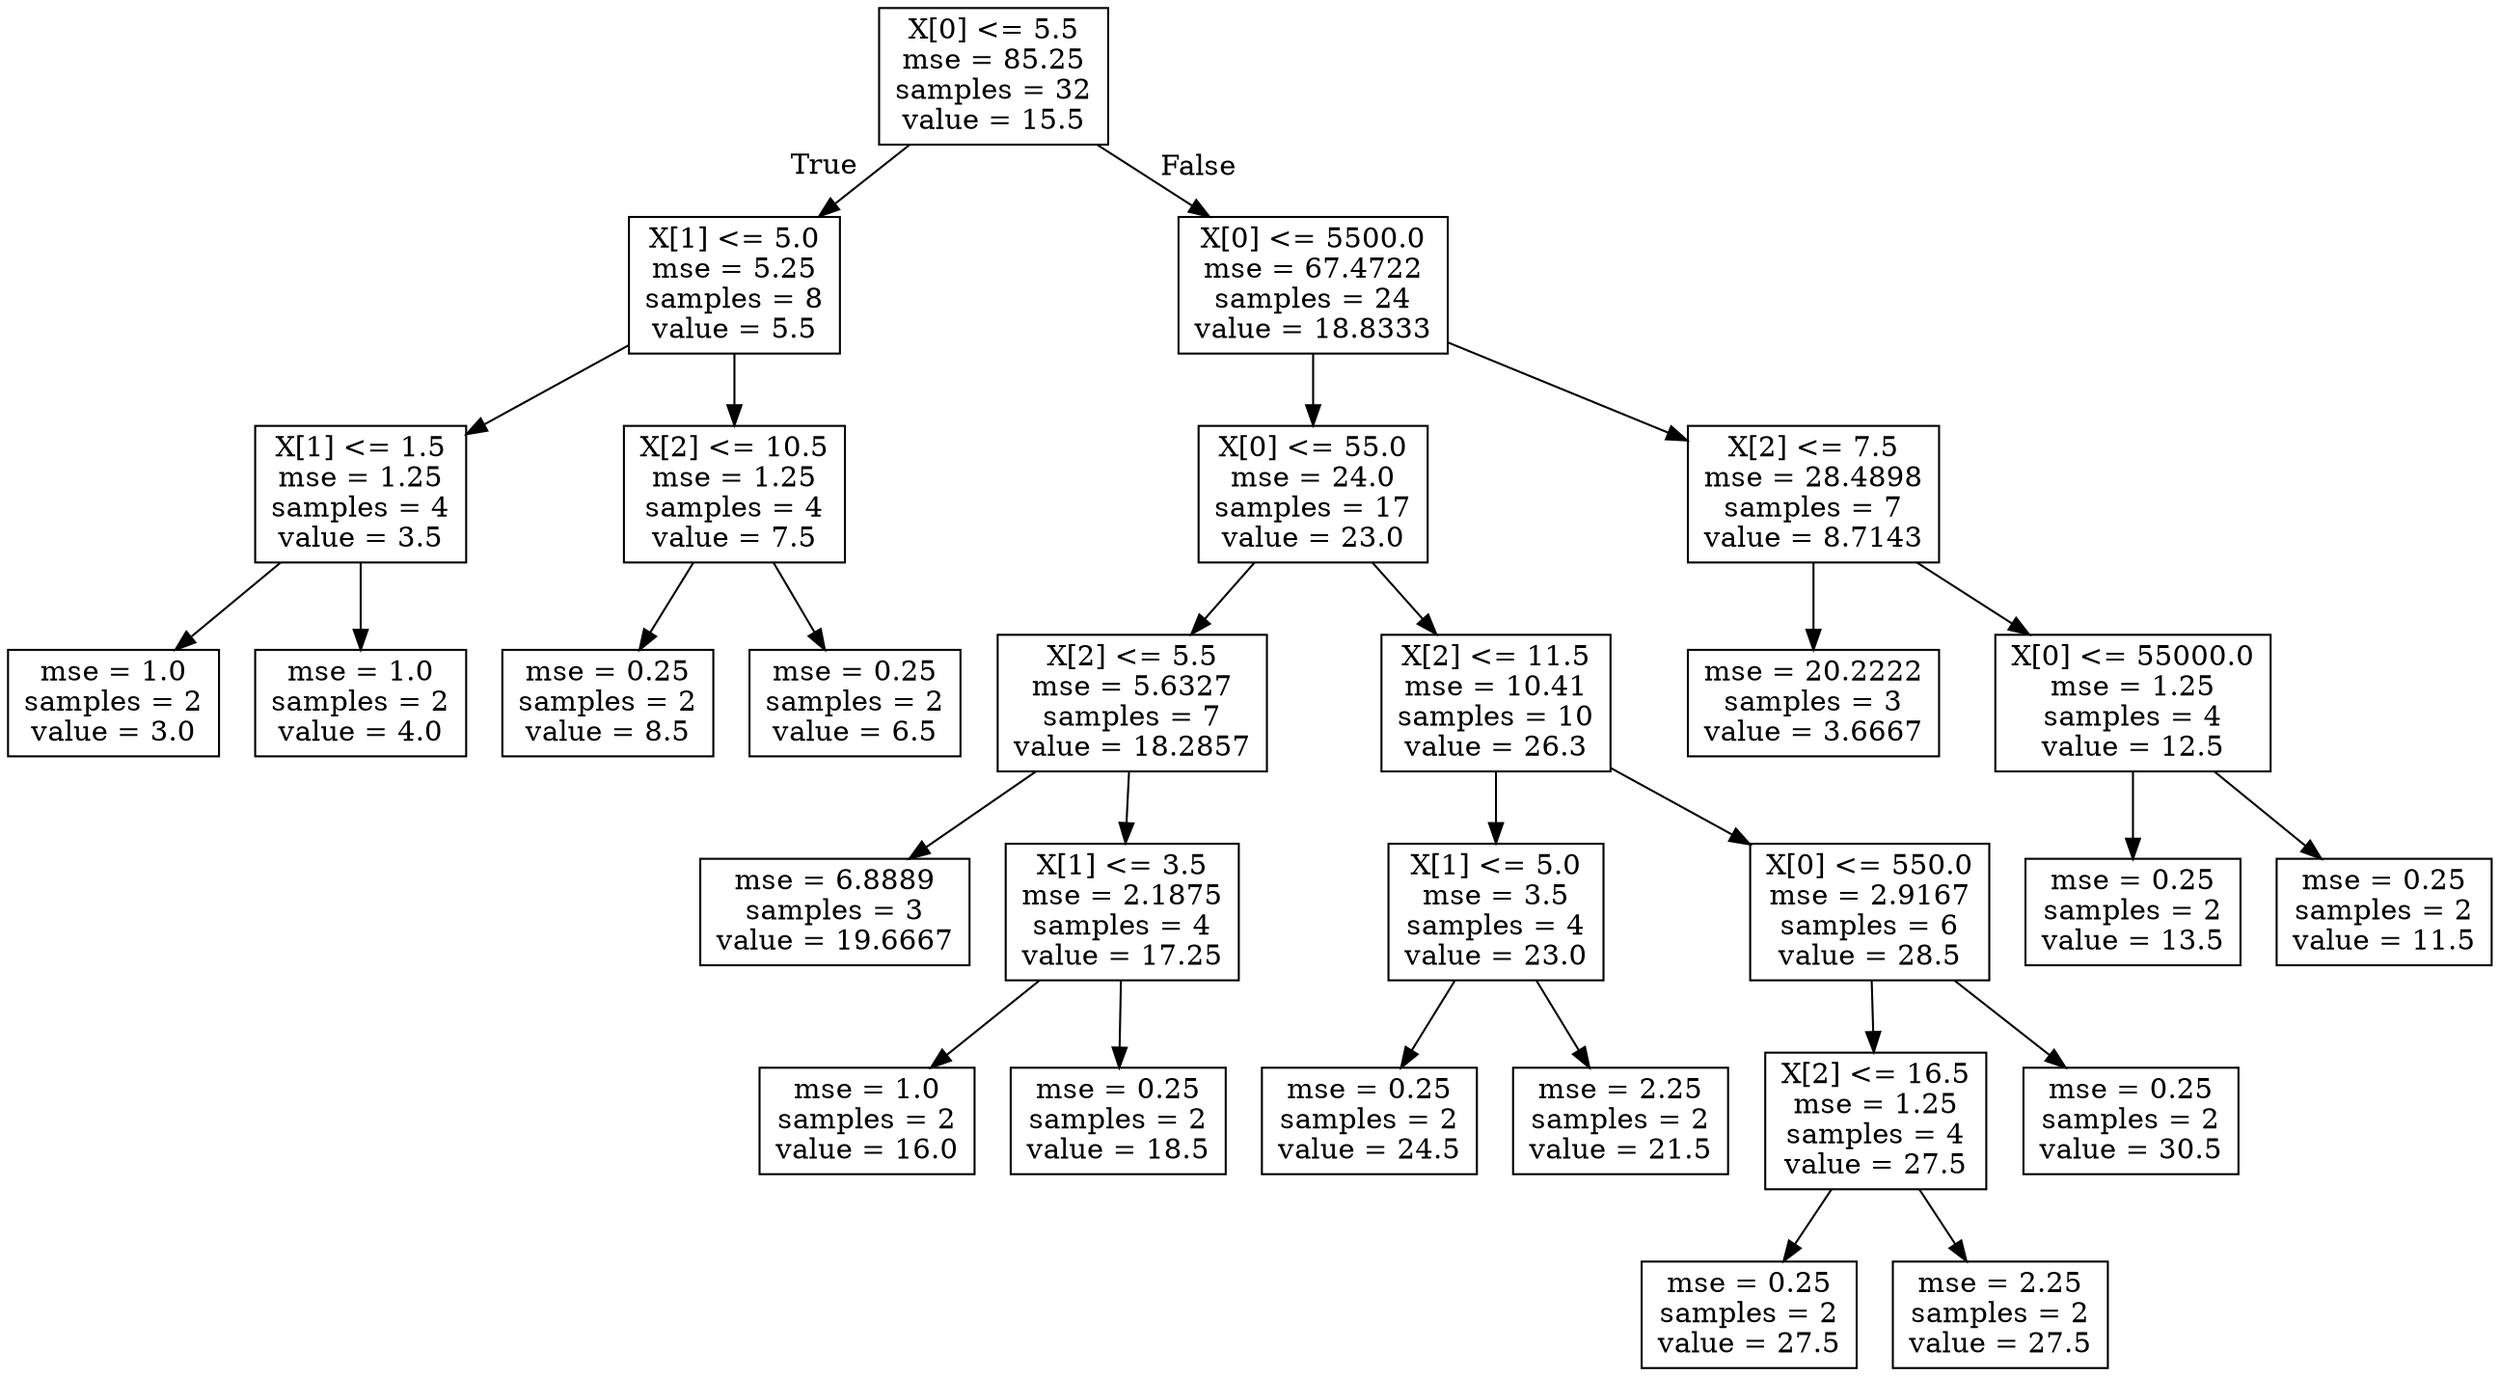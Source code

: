 digraph Tree {
node [shape=box] ;
0 [label="X[0] <= 5.5\nmse = 85.25\nsamples = 32\nvalue = 15.5"] ;
1 [label="X[1] <= 5.0\nmse = 5.25\nsamples = 8\nvalue = 5.5"] ;
0 -> 1 [labeldistance=2.5, labelangle=45, headlabel="True"] ;
2 [label="X[1] <= 1.5\nmse = 1.25\nsamples = 4\nvalue = 3.5"] ;
1 -> 2 ;
3 [label="mse = 1.0\nsamples = 2\nvalue = 3.0"] ;
2 -> 3 ;
4 [label="mse = 1.0\nsamples = 2\nvalue = 4.0"] ;
2 -> 4 ;
5 [label="X[2] <= 10.5\nmse = 1.25\nsamples = 4\nvalue = 7.5"] ;
1 -> 5 ;
6 [label="mse = 0.25\nsamples = 2\nvalue = 8.5"] ;
5 -> 6 ;
7 [label="mse = 0.25\nsamples = 2\nvalue = 6.5"] ;
5 -> 7 ;
8 [label="X[0] <= 5500.0\nmse = 67.4722\nsamples = 24\nvalue = 18.8333"] ;
0 -> 8 [labeldistance=2.5, labelangle=-45, headlabel="False"] ;
9 [label="X[0] <= 55.0\nmse = 24.0\nsamples = 17\nvalue = 23.0"] ;
8 -> 9 ;
10 [label="X[2] <= 5.5\nmse = 5.6327\nsamples = 7\nvalue = 18.2857"] ;
9 -> 10 ;
11 [label="mse = 6.8889\nsamples = 3\nvalue = 19.6667"] ;
10 -> 11 ;
12 [label="X[1] <= 3.5\nmse = 2.1875\nsamples = 4\nvalue = 17.25"] ;
10 -> 12 ;
13 [label="mse = 1.0\nsamples = 2\nvalue = 16.0"] ;
12 -> 13 ;
14 [label="mse = 0.25\nsamples = 2\nvalue = 18.5"] ;
12 -> 14 ;
15 [label="X[2] <= 11.5\nmse = 10.41\nsamples = 10\nvalue = 26.3"] ;
9 -> 15 ;
16 [label="X[1] <= 5.0\nmse = 3.5\nsamples = 4\nvalue = 23.0"] ;
15 -> 16 ;
17 [label="mse = 0.25\nsamples = 2\nvalue = 24.5"] ;
16 -> 17 ;
18 [label="mse = 2.25\nsamples = 2\nvalue = 21.5"] ;
16 -> 18 ;
19 [label="X[0] <= 550.0\nmse = 2.9167\nsamples = 6\nvalue = 28.5"] ;
15 -> 19 ;
20 [label="X[2] <= 16.5\nmse = 1.25\nsamples = 4\nvalue = 27.5"] ;
19 -> 20 ;
21 [label="mse = 0.25\nsamples = 2\nvalue = 27.5"] ;
20 -> 21 ;
22 [label="mse = 2.25\nsamples = 2\nvalue = 27.5"] ;
20 -> 22 ;
23 [label="mse = 0.25\nsamples = 2\nvalue = 30.5"] ;
19 -> 23 ;
24 [label="X[2] <= 7.5\nmse = 28.4898\nsamples = 7\nvalue = 8.7143"] ;
8 -> 24 ;
25 [label="mse = 20.2222\nsamples = 3\nvalue = 3.6667"] ;
24 -> 25 ;
26 [label="X[0] <= 55000.0\nmse = 1.25\nsamples = 4\nvalue = 12.5"] ;
24 -> 26 ;
27 [label="mse = 0.25\nsamples = 2\nvalue = 13.5"] ;
26 -> 27 ;
28 [label="mse = 0.25\nsamples = 2\nvalue = 11.5"] ;
26 -> 28 ;
}